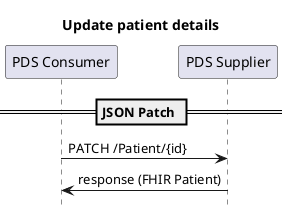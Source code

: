 @startuml

hide footbox

title "Update patient details"


participant "PDS Consumer" as PDSConsumer
participant "PDS Supplier" as PDSSupplier


== JSON Patch ==

PDSConsumer -> PDSSupplier : PATCH /Patient/{id}
PDSSupplier -> PDSConsumer : response (FHIR Patient)



@enduml
